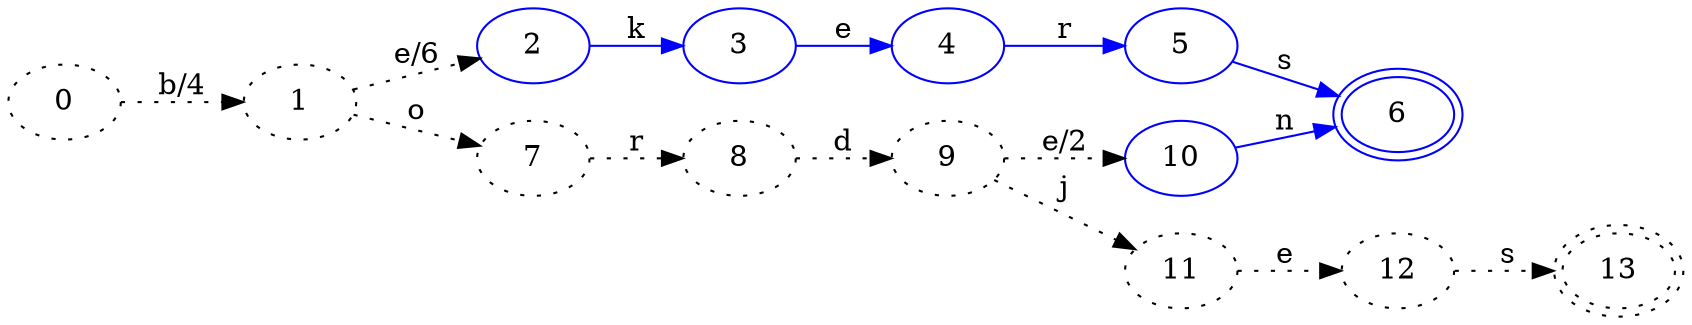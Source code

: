 digraph automaton {
  labelloc="l";
  labeljust="l";
  rankdir="LR";

  0 -> 1 [label="b/4",style="dotted"];
  1 -> 2 [label="e/6",style="dotted"];
  2 -> 3 [label="k",color="blue"];
  3 -> 4 [label="e",color="blue"];
  4 -> 5 [label="r",color="blue"];
  5 -> 6 [label="s",color="blue"];

  1 -> 7 [label="o",style="dotted"];
  7 -> 8 [label="r",style="dotted"];
  8 -> 9 [label="d",style="dotted"];
  9 -> 10 [label="e/2",style="dotted"];
  10 -> 6 [label="n",color="blue"];

  9 -> 11 [label="j",style="dotted"];
  11 -> 12 [label="e",style="dotted"];
  12 -> 13 [label="s",style="dotted"];

  2,3,4,5,6,10 [color="blue"];
  0,1,7,8,9,11,12,13 [style="dotted"];
  6,13 [peripheries=2];
}
